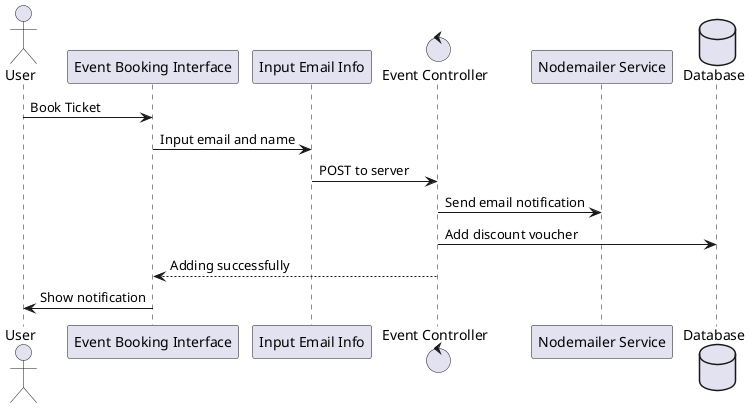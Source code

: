 @startuml

actor User as U
participant "Event Booking Interface" as EBI
participant "Input Email Info" as IMI
control "Event Controller" as EC
participant "Nodemailer Service" as NS
database Database as D

U -> EBI: Book Ticket
EBI -> IMI: Input email and name
IMI -> EC: POST to server
EC -> NS: Send email notification
EC -> D: Add discount voucher
EC --> EBI: Adding successfully
EBI -> U: Show notification

@enduml
